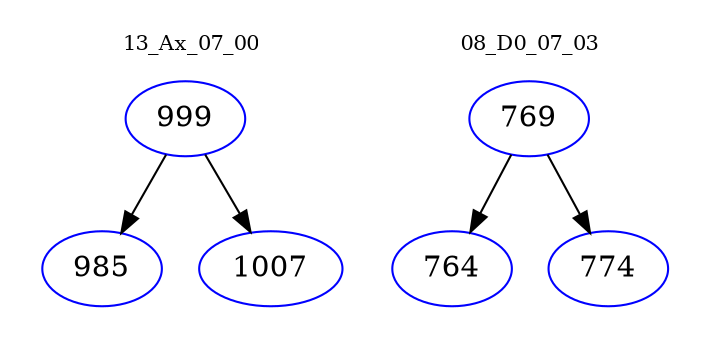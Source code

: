 digraph{
subgraph cluster_0 {
color = white
label = "13_Ax_07_00";
fontsize=10;
T0_999 [label="999", color="blue"]
T0_999 -> T0_985 [color="black"]
T0_985 [label="985", color="blue"]
T0_999 -> T0_1007 [color="black"]
T0_1007 [label="1007", color="blue"]
}
subgraph cluster_1 {
color = white
label = "08_D0_07_03";
fontsize=10;
T1_769 [label="769", color="blue"]
T1_769 -> T1_764 [color="black"]
T1_764 [label="764", color="blue"]
T1_769 -> T1_774 [color="black"]
T1_774 [label="774", color="blue"]
}
}

